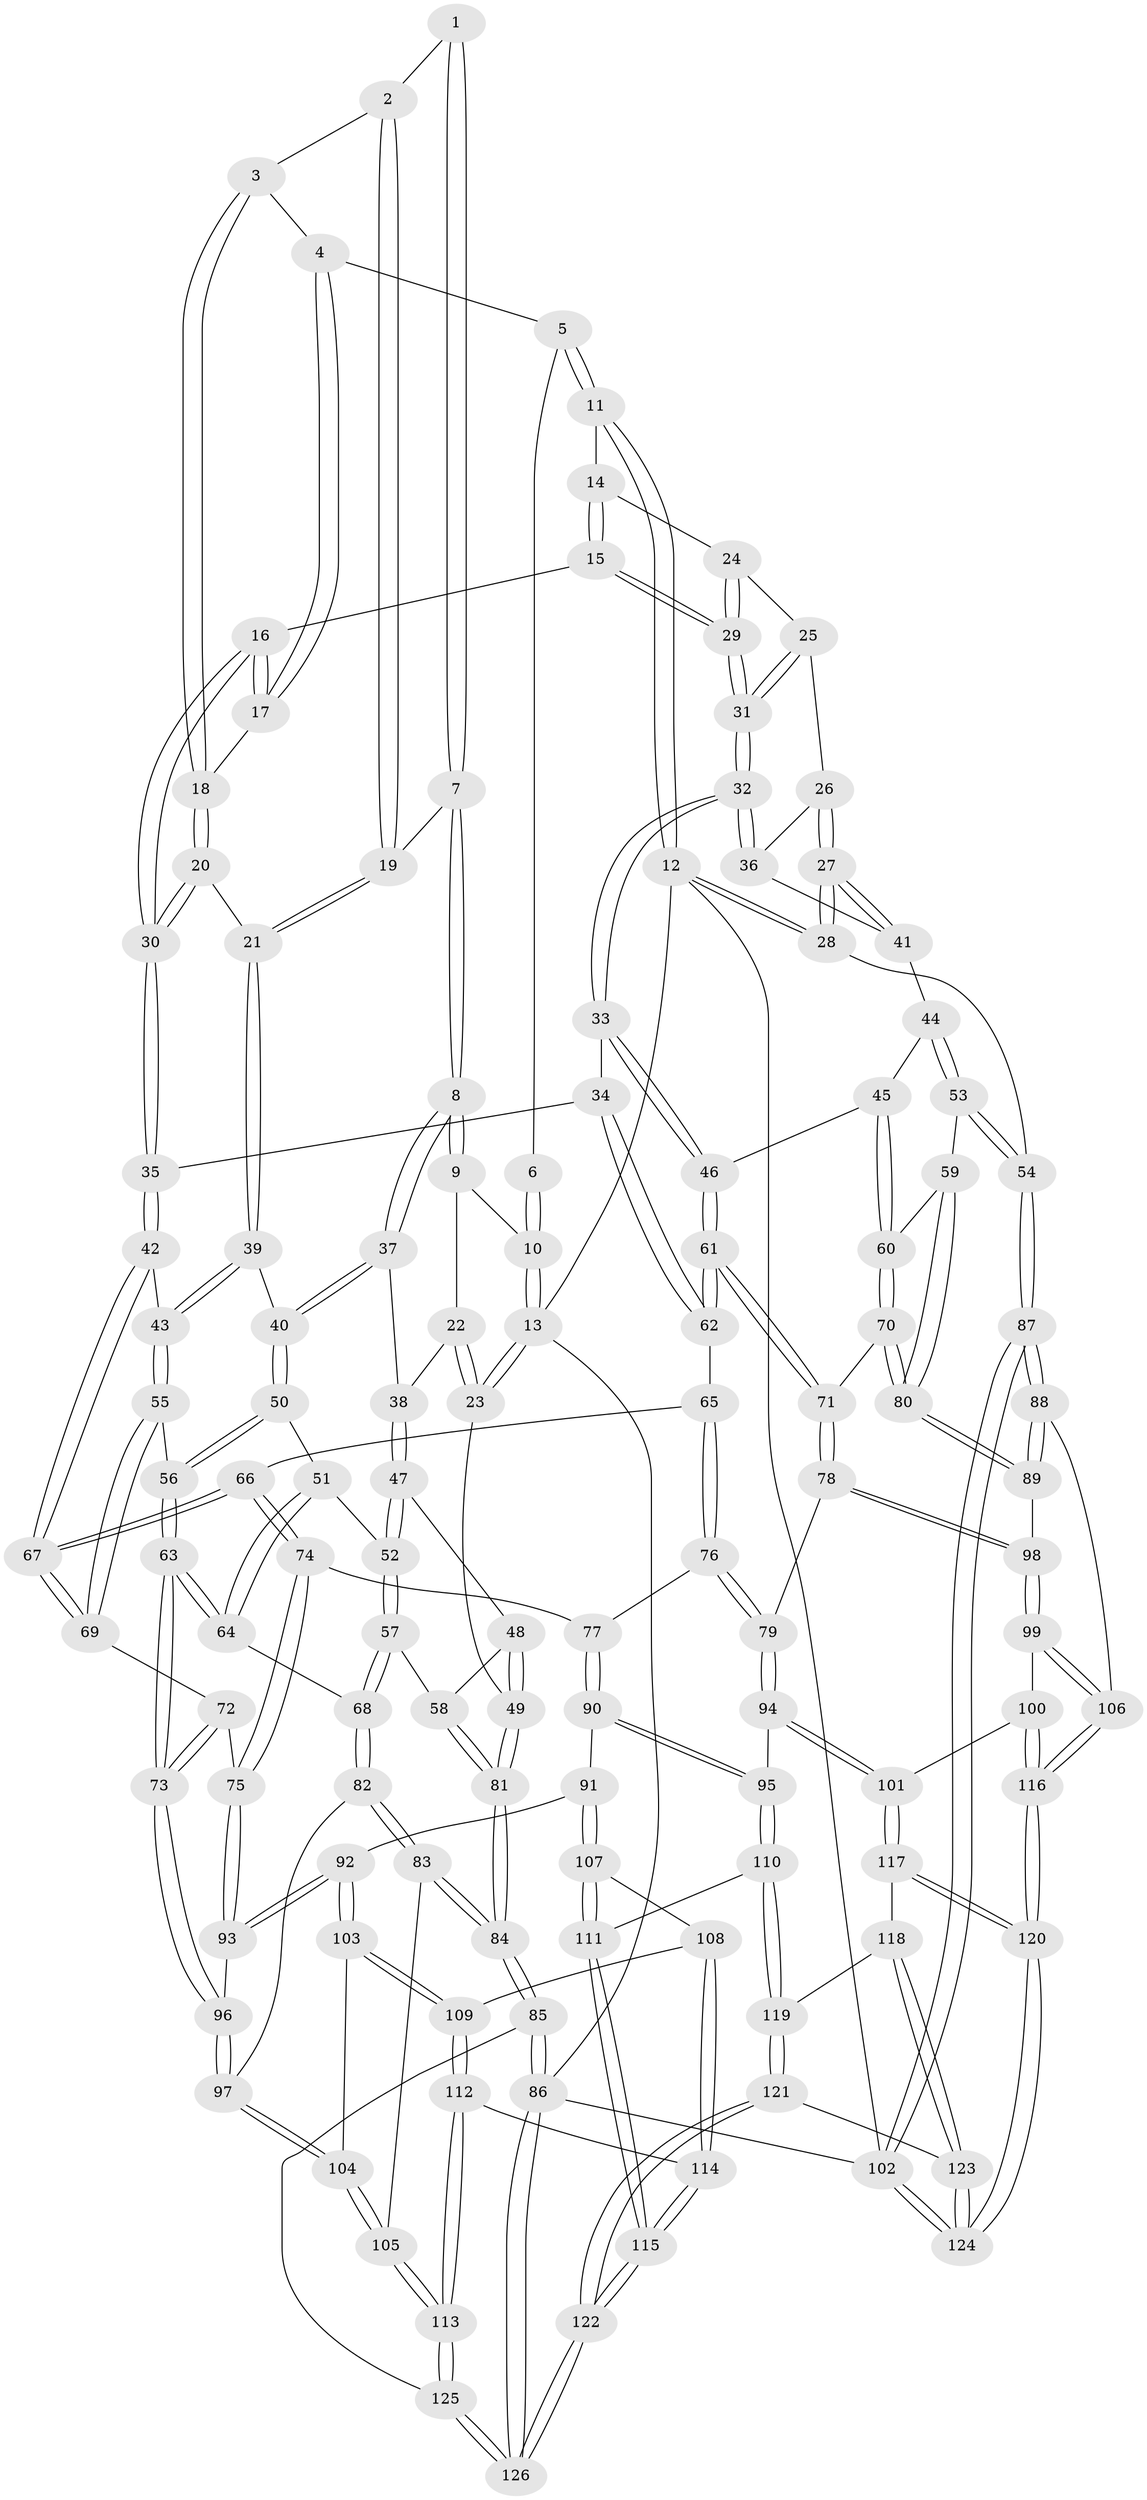 // coarse degree distribution, {3: 0.04054054054054054, 4: 0.44594594594594594, 5: 0.47297297297297297, 6: 0.04054054054054054}
// Generated by graph-tools (version 1.1) at 2025/42/03/06/25 10:42:32]
// undirected, 126 vertices, 312 edges
graph export_dot {
graph [start="1"]
  node [color=gray90,style=filled];
  1 [pos="+0.20793946527258067+0"];
  2 [pos="+0.3818571477847979+0.07887634655816675"];
  3 [pos="+0.38654676484804645+0.07718427731491079"];
  4 [pos="+0.5708196791774578+0"];
  5 [pos="+0.6514282836310964+0"];
  6 [pos="+0.1869418522996978+0"];
  7 [pos="+0.23195508179892219+0.13191684595323674"];
  8 [pos="+0.1749507201342272+0.2150545336433643"];
  9 [pos="+0.0973766122878455+0.11180418560156279"];
  10 [pos="+0+0"];
  11 [pos="+0.7278928935875772+0"];
  12 [pos="+1+0"];
  13 [pos="+0+0"];
  14 [pos="+0.7692702511279751+0"];
  15 [pos="+0.6696567293143337+0.17396539205797207"];
  16 [pos="+0.6552363234274127+0.17557252914428464"];
  17 [pos="+0.5448935587089543+0.09527319575264849"];
  18 [pos="+0.5368030208467491+0.1084692594678268"];
  19 [pos="+0.3771176052575211+0.16234547614100317"];
  20 [pos="+0.4778627557951964+0.23223972543013924"];
  21 [pos="+0.4009066374475983+0.2010678622202913"];
  22 [pos="+0.013920211300688573+0.18630589977214448"];
  23 [pos="+0+0.032405680100754154"];
  24 [pos="+0.8057459392153505+0.03319608858574012"];
  25 [pos="+0.8645906670150766+0.11583071906970507"];
  26 [pos="+0.9088593634105385+0.14044816415859646"];
  27 [pos="+1+0.1740770056234859"];
  28 [pos="+1+0.16815007413590713"];
  29 [pos="+0.720138708665722+0.24854909221270902"];
  30 [pos="+0.5089061467347736+0.28376744591542685"];
  31 [pos="+0.74676663132879+0.313230343135887"];
  32 [pos="+0.7462636326241833+0.33468265209310794"];
  33 [pos="+0.7442385482868535+0.338380911775034"];
  34 [pos="+0.5740376926840498+0.3643519706789188"];
  35 [pos="+0.527395258393786+0.3511821981495719"];
  36 [pos="+0.8922891509571895+0.29577854667084535"];
  37 [pos="+0.16241547246603202+0.2787732315690462"];
  38 [pos="+0.14715245255134635+0.2827069564784149"];
  39 [pos="+0.24996064037264415+0.3104035566581945"];
  40 [pos="+0.216929059617724+0.3133145336295582"];
  41 [pos="+0.9352661517215566+0.31585174092432683"];
  42 [pos="+0.509105056238281+0.36890074919605836"];
  43 [pos="+0.4261339523459908+0.412244708087868"];
  44 [pos="+0.9403535103600177+0.3857649097797729"];
  45 [pos="+0.8632729656517726+0.43687429160572033"];
  46 [pos="+0.7877076185500198+0.4254560902027682"];
  47 [pos="+0.058153385796141085+0.3541920585696383"];
  48 [pos="+0.017172243284596083+0.36680237079420225"];
  49 [pos="+0+0.3656498678836075"];
  50 [pos="+0.2257853428454166+0.418979213564794"];
  51 [pos="+0.19444562233654283+0.4571349274691197"];
  52 [pos="+0.1213054268542205+0.46918015393712154"];
  53 [pos="+1+0.5029619040168686"];
  54 [pos="+1+0.510059582946795"];
  55 [pos="+0.3946877509906027+0.4618871780620869"];
  56 [pos="+0.303679668680562+0.4831428338928186"];
  57 [pos="+0.08435141429637989+0.5551633570912521"];
  58 [pos="+0.054481193174426554+0.5477007846136572"];
  59 [pos="+0.9649740226027874+0.5292583801940334"];
  60 [pos="+0.9494784267025201+0.5271555001268065"];
  61 [pos="+0.7515852797857114+0.582357911342917"];
  62 [pos="+0.6252183052049086+0.4984862864021505"];
  63 [pos="+0.2369856545175593+0.633459692606364"];
  64 [pos="+0.20027531293028028+0.6072654619069688"];
  65 [pos="+0.567296818847647+0.5658089069947263"];
  66 [pos="+0.5251936022348701+0.5560970520941083"];
  67 [pos="+0.5238399442712676+0.5528870866990727"];
  68 [pos="+0.11173829322856142+0.5826559188860349"];
  69 [pos="+0.4046408023369236+0.5173249683197839"];
  70 [pos="+0.7913369118172632+0.6123395326217218"];
  71 [pos="+0.756876900597293+0.6091173807435571"];
  72 [pos="+0.4045503328672535+0.5185914622229828"];
  73 [pos="+0.2591587512264075+0.6724908158125538"];
  74 [pos="+0.47541559765130686+0.6212672576507894"];
  75 [pos="+0.4493041860387944+0.6367775819680864"];
  76 [pos="+0.6147981867189258+0.6374193977433094"];
  77 [pos="+0.5963197259696645+0.6512681601932099"];
  78 [pos="+0.7452672362146391+0.6250690609761989"];
  79 [pos="+0.7207128698122497+0.6379556009835391"];
  80 [pos="+0.919691685556208+0.6884781081775951"];
  81 [pos="+0+0.5972011730128933"];
  82 [pos="+0.02892485962495259+0.7213398649687098"];
  83 [pos="+0+0.8014609515913208"];
  84 [pos="+0+0.8048935242994103"];
  85 [pos="+0+0.8219588524921408"];
  86 [pos="+0+1"];
  87 [pos="+1+0.817757485231839"];
  88 [pos="+1+0.7995857345237403"];
  89 [pos="+0.9356985129898108+0.7070030551753501"];
  90 [pos="+0.5176024444277846+0.7814348347526676"];
  91 [pos="+0.49788505056949933+0.7762614181299965"];
  92 [pos="+0.47148262648661554+0.7557895041788752"];
  93 [pos="+0.42175828004840094+0.6920990444274845"];
  94 [pos="+0.6272258712960804+0.8372920945170517"];
  95 [pos="+0.5556360074356349+0.8133908937668665"];
  96 [pos="+0.2612371443299514+0.6789118083340162"];
  97 [pos="+0.2567604080845152+0.688889697277575"];
  98 [pos="+0.7977512313348386+0.7787409970917476"];
  99 [pos="+0.7963054425829035+0.8157107926319911"];
  100 [pos="+0.7340961539577905+0.8552227764275525"];
  101 [pos="+0.6367517915869464+0.8476857239674824"];
  102 [pos="+1+1"];
  103 [pos="+0.32971525947495134+0.8435402103057335"];
  104 [pos="+0.23732962960231802+0.792631160303552"];
  105 [pos="+0.15700602548274978+0.8853260872111937"];
  106 [pos="+0.9009700616383725+0.8616539382646221"];
  107 [pos="+0.4173176550198943+0.8831858376196671"];
  108 [pos="+0.38950434299437103+0.8804714170233051"];
  109 [pos="+0.3537289364113522+0.8765807013539759"];
  110 [pos="+0.49732373678827924+0.9332860116705495"];
  111 [pos="+0.4362404947158055+0.9324884791960742"];
  112 [pos="+0.3361083339035065+0.9404559551125927"];
  113 [pos="+0.17289894446898574+0.9468572206658331"];
  114 [pos="+0.37698338937628795+0.9973041941581752"];
  115 [pos="+0.38876361509709484+1"];
  116 [pos="+0.818561099035662+1"];
  117 [pos="+0.63178180649904+0.9132159720583477"];
  118 [pos="+0.589710868619692+0.9551023092802682"];
  119 [pos="+0.5105215351199077+0.9576481479665514"];
  120 [pos="+0.8105455139871639+1"];
  121 [pos="+0.4770140138535775+1"];
  122 [pos="+0.4003857767919346+1"];
  123 [pos="+0.5187527819986464+1"];
  124 [pos="+0.8231983430350883+1"];
  125 [pos="+0.16915870399412514+1"];
  126 [pos="+0.1726260555734718+1"];
  1 -- 2;
  1 -- 7;
  1 -- 7;
  2 -- 3;
  2 -- 19;
  2 -- 19;
  3 -- 4;
  3 -- 18;
  3 -- 18;
  4 -- 5;
  4 -- 17;
  4 -- 17;
  5 -- 6;
  5 -- 11;
  5 -- 11;
  6 -- 10;
  6 -- 10;
  7 -- 8;
  7 -- 8;
  7 -- 19;
  8 -- 9;
  8 -- 9;
  8 -- 37;
  8 -- 37;
  9 -- 10;
  9 -- 22;
  10 -- 13;
  10 -- 13;
  11 -- 12;
  11 -- 12;
  11 -- 14;
  12 -- 13;
  12 -- 28;
  12 -- 28;
  12 -- 102;
  13 -- 23;
  13 -- 23;
  13 -- 86;
  14 -- 15;
  14 -- 15;
  14 -- 24;
  15 -- 16;
  15 -- 29;
  15 -- 29;
  16 -- 17;
  16 -- 17;
  16 -- 30;
  16 -- 30;
  17 -- 18;
  18 -- 20;
  18 -- 20;
  19 -- 21;
  19 -- 21;
  20 -- 21;
  20 -- 30;
  20 -- 30;
  21 -- 39;
  21 -- 39;
  22 -- 23;
  22 -- 23;
  22 -- 38;
  23 -- 49;
  24 -- 25;
  24 -- 29;
  24 -- 29;
  25 -- 26;
  25 -- 31;
  25 -- 31;
  26 -- 27;
  26 -- 27;
  26 -- 36;
  27 -- 28;
  27 -- 28;
  27 -- 41;
  27 -- 41;
  28 -- 54;
  29 -- 31;
  29 -- 31;
  30 -- 35;
  30 -- 35;
  31 -- 32;
  31 -- 32;
  32 -- 33;
  32 -- 33;
  32 -- 36;
  32 -- 36;
  33 -- 34;
  33 -- 46;
  33 -- 46;
  34 -- 35;
  34 -- 62;
  34 -- 62;
  35 -- 42;
  35 -- 42;
  36 -- 41;
  37 -- 38;
  37 -- 40;
  37 -- 40;
  38 -- 47;
  38 -- 47;
  39 -- 40;
  39 -- 43;
  39 -- 43;
  40 -- 50;
  40 -- 50;
  41 -- 44;
  42 -- 43;
  42 -- 67;
  42 -- 67;
  43 -- 55;
  43 -- 55;
  44 -- 45;
  44 -- 53;
  44 -- 53;
  45 -- 46;
  45 -- 60;
  45 -- 60;
  46 -- 61;
  46 -- 61;
  47 -- 48;
  47 -- 52;
  47 -- 52;
  48 -- 49;
  48 -- 49;
  48 -- 58;
  49 -- 81;
  49 -- 81;
  50 -- 51;
  50 -- 56;
  50 -- 56;
  51 -- 52;
  51 -- 64;
  51 -- 64;
  52 -- 57;
  52 -- 57;
  53 -- 54;
  53 -- 54;
  53 -- 59;
  54 -- 87;
  54 -- 87;
  55 -- 56;
  55 -- 69;
  55 -- 69;
  56 -- 63;
  56 -- 63;
  57 -- 58;
  57 -- 68;
  57 -- 68;
  58 -- 81;
  58 -- 81;
  59 -- 60;
  59 -- 80;
  59 -- 80;
  60 -- 70;
  60 -- 70;
  61 -- 62;
  61 -- 62;
  61 -- 71;
  61 -- 71;
  62 -- 65;
  63 -- 64;
  63 -- 64;
  63 -- 73;
  63 -- 73;
  64 -- 68;
  65 -- 66;
  65 -- 76;
  65 -- 76;
  66 -- 67;
  66 -- 67;
  66 -- 74;
  66 -- 74;
  67 -- 69;
  67 -- 69;
  68 -- 82;
  68 -- 82;
  69 -- 72;
  70 -- 71;
  70 -- 80;
  70 -- 80;
  71 -- 78;
  71 -- 78;
  72 -- 73;
  72 -- 73;
  72 -- 75;
  73 -- 96;
  73 -- 96;
  74 -- 75;
  74 -- 75;
  74 -- 77;
  75 -- 93;
  75 -- 93;
  76 -- 77;
  76 -- 79;
  76 -- 79;
  77 -- 90;
  77 -- 90;
  78 -- 79;
  78 -- 98;
  78 -- 98;
  79 -- 94;
  79 -- 94;
  80 -- 89;
  80 -- 89;
  81 -- 84;
  81 -- 84;
  82 -- 83;
  82 -- 83;
  82 -- 97;
  83 -- 84;
  83 -- 84;
  83 -- 105;
  84 -- 85;
  84 -- 85;
  85 -- 86;
  85 -- 86;
  85 -- 125;
  86 -- 126;
  86 -- 126;
  86 -- 102;
  87 -- 88;
  87 -- 88;
  87 -- 102;
  87 -- 102;
  88 -- 89;
  88 -- 89;
  88 -- 106;
  89 -- 98;
  90 -- 91;
  90 -- 95;
  90 -- 95;
  91 -- 92;
  91 -- 107;
  91 -- 107;
  92 -- 93;
  92 -- 93;
  92 -- 103;
  92 -- 103;
  93 -- 96;
  94 -- 95;
  94 -- 101;
  94 -- 101;
  95 -- 110;
  95 -- 110;
  96 -- 97;
  96 -- 97;
  97 -- 104;
  97 -- 104;
  98 -- 99;
  98 -- 99;
  99 -- 100;
  99 -- 106;
  99 -- 106;
  100 -- 101;
  100 -- 116;
  100 -- 116;
  101 -- 117;
  101 -- 117;
  102 -- 124;
  102 -- 124;
  103 -- 104;
  103 -- 109;
  103 -- 109;
  104 -- 105;
  104 -- 105;
  105 -- 113;
  105 -- 113;
  106 -- 116;
  106 -- 116;
  107 -- 108;
  107 -- 111;
  107 -- 111;
  108 -- 109;
  108 -- 114;
  108 -- 114;
  109 -- 112;
  109 -- 112;
  110 -- 111;
  110 -- 119;
  110 -- 119;
  111 -- 115;
  111 -- 115;
  112 -- 113;
  112 -- 113;
  112 -- 114;
  113 -- 125;
  113 -- 125;
  114 -- 115;
  114 -- 115;
  115 -- 122;
  115 -- 122;
  116 -- 120;
  116 -- 120;
  117 -- 118;
  117 -- 120;
  117 -- 120;
  118 -- 119;
  118 -- 123;
  118 -- 123;
  119 -- 121;
  119 -- 121;
  120 -- 124;
  120 -- 124;
  121 -- 122;
  121 -- 122;
  121 -- 123;
  122 -- 126;
  122 -- 126;
  123 -- 124;
  123 -- 124;
  125 -- 126;
  125 -- 126;
}
